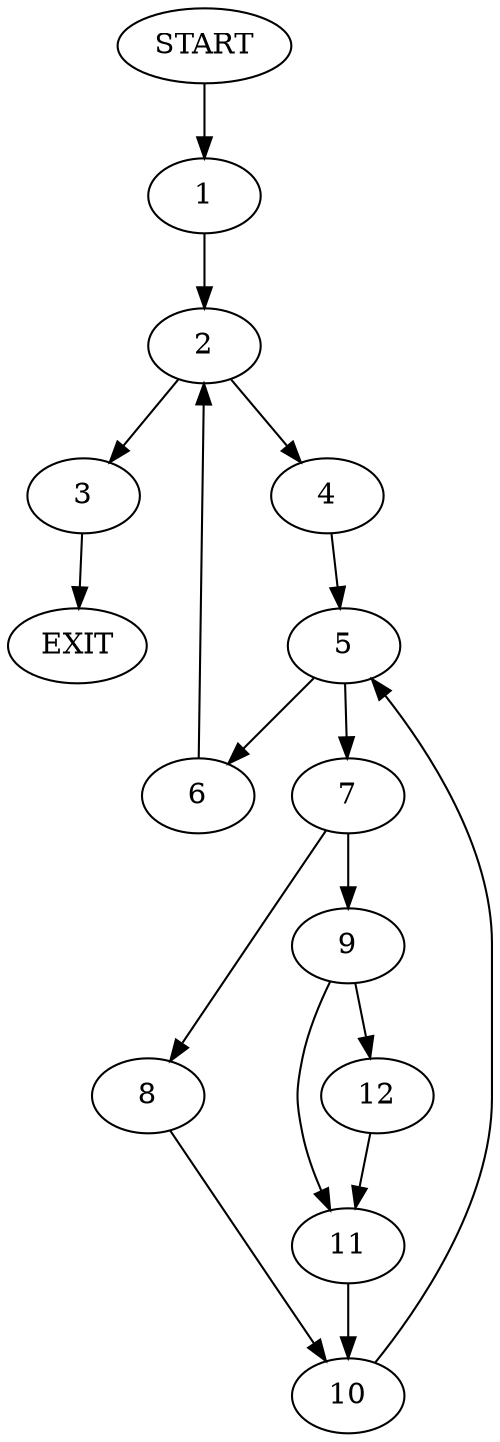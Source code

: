 digraph {
0 [label="START"]
13 [label="EXIT"]
0 -> 1
1 -> 2
2 -> 3
2 -> 4
4 -> 5
3 -> 13
5 -> 6
5 -> 7
7 -> 8
7 -> 9
6 -> 2
8 -> 10
9 -> 11
9 -> 12
10 -> 5
12 -> 11
11 -> 10
}
